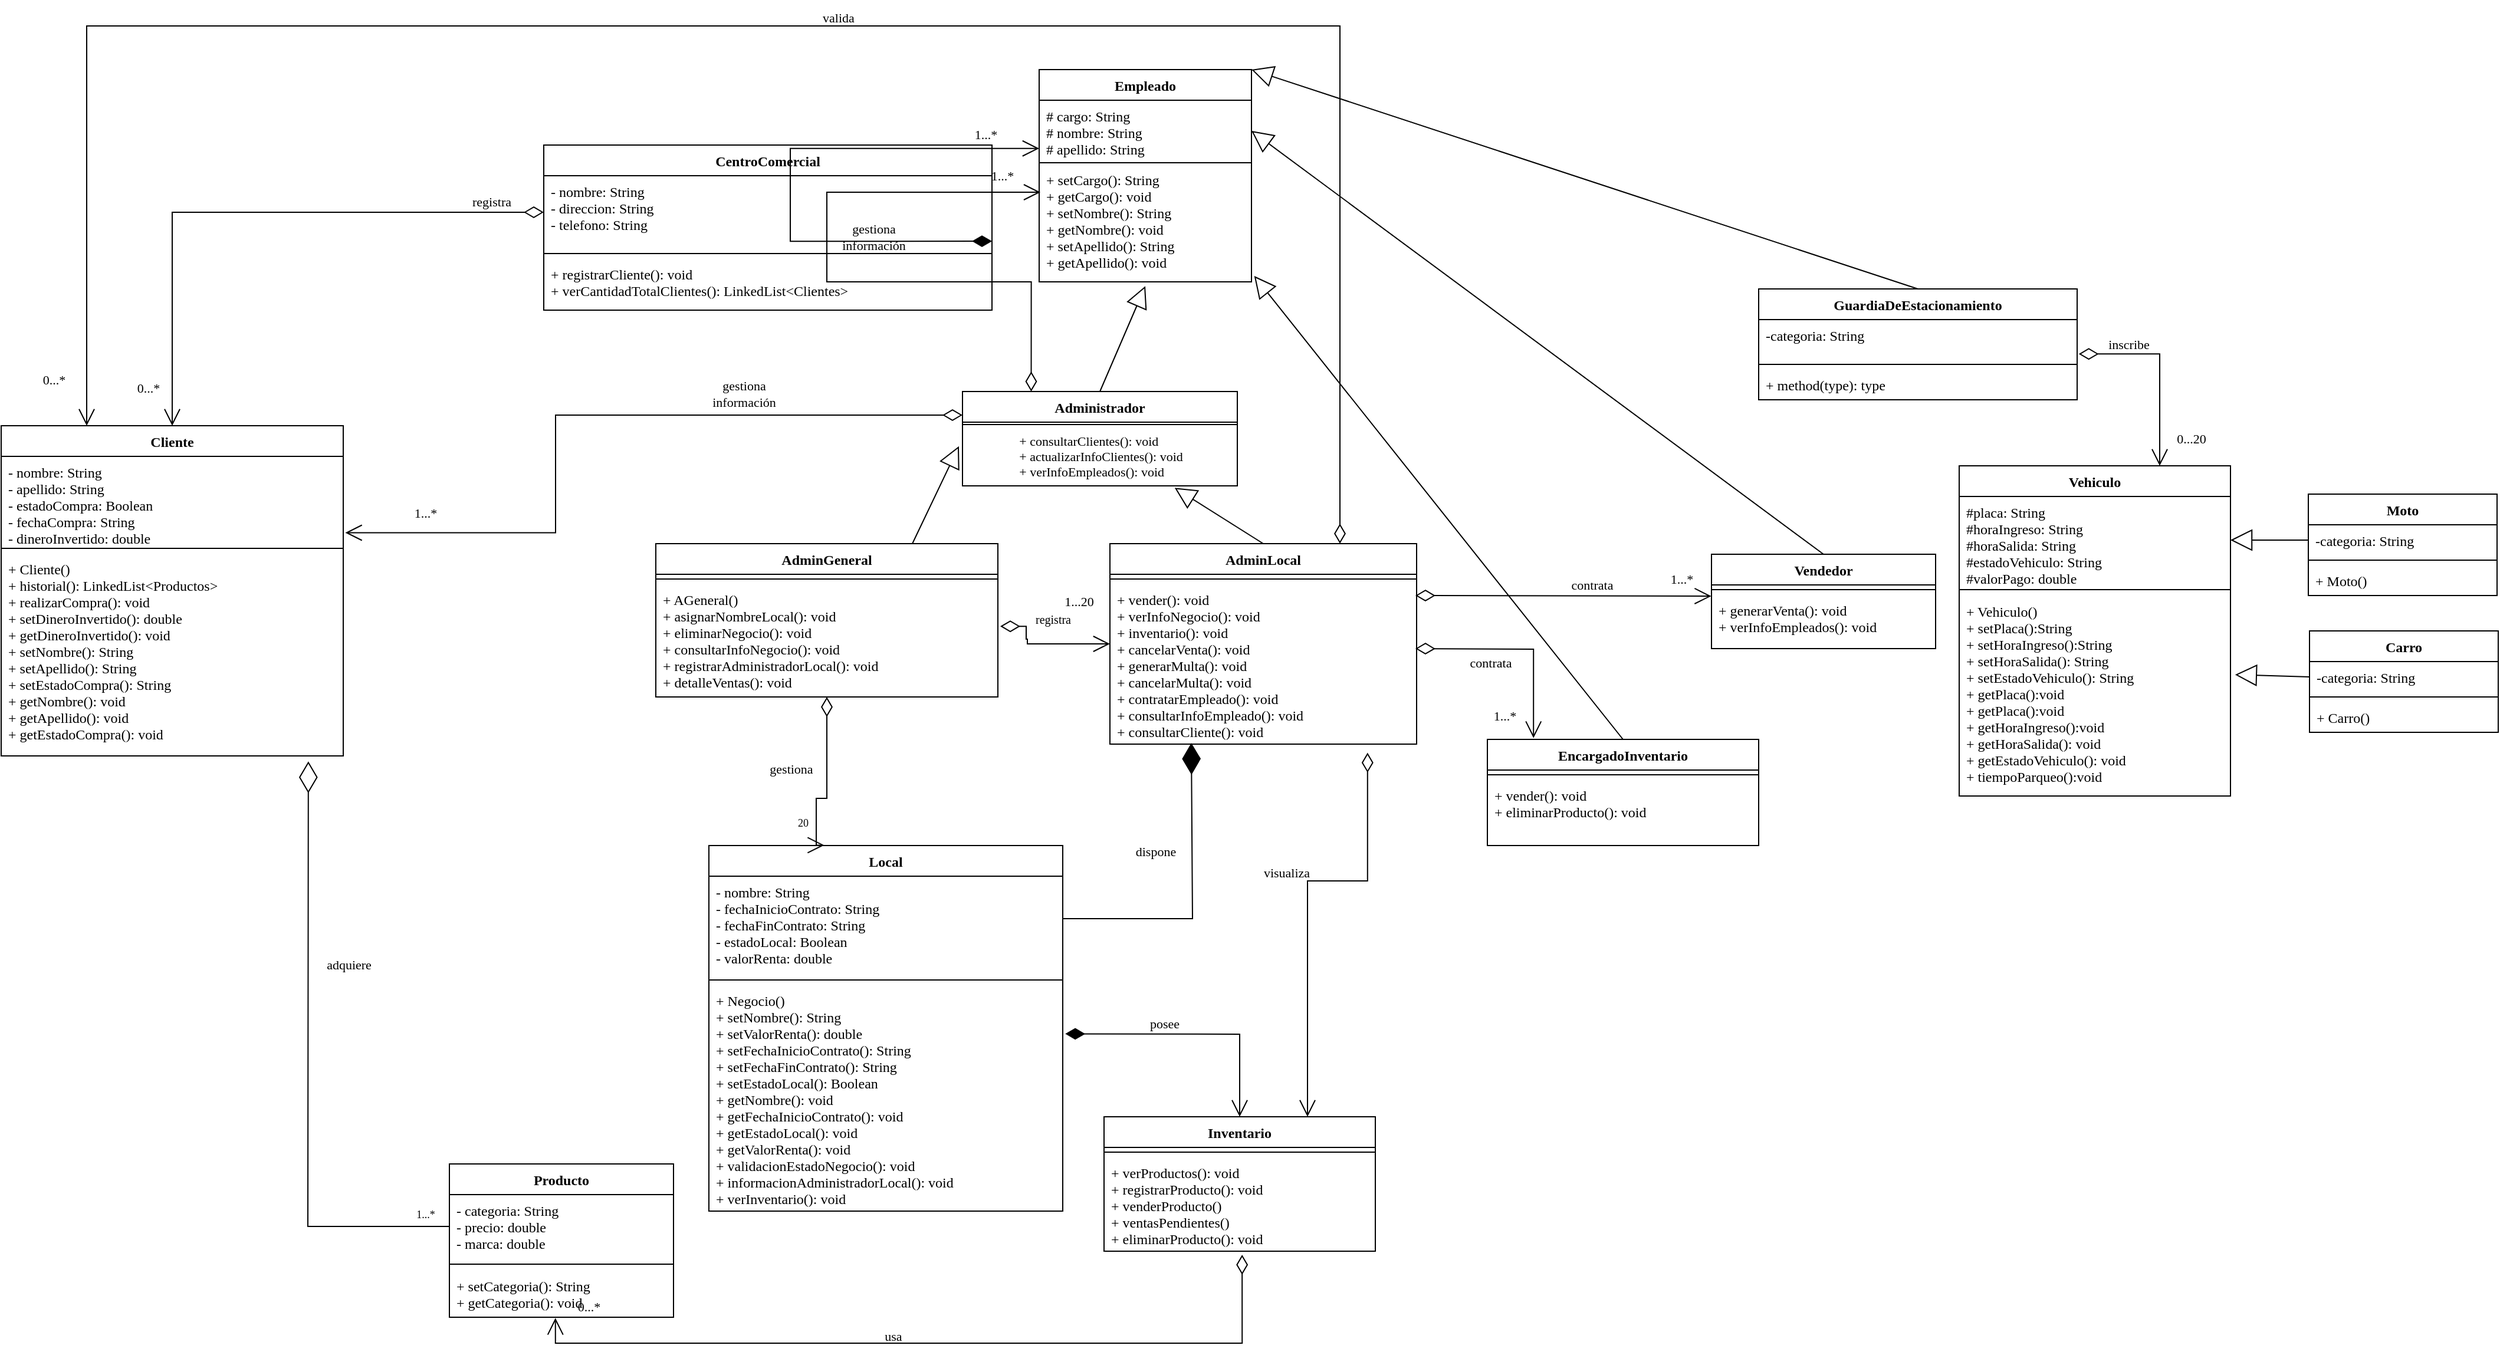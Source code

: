 <mxfile version="20.5.1" type="github">
  <diagram id="6UM_mXIubdZWodaXz436" name="Página-2">
    <mxGraphModel dx="1409" dy="805" grid="1" gridSize="10" guides="1" tooltips="1" connect="1" arrows="1" fold="1" page="1" pageScale="1" pageWidth="250000" pageHeight="250000" math="0" shadow="0">
      <root>
        <mxCell id="0" />
        <mxCell id="1" parent="0" />
        <mxCell id="PEqW4hqBbAC3YHV6mAIF-1" value="CentroComercial" style="swimlane;fontStyle=1;align=center;verticalAlign=top;childLayout=stackLayout;horizontal=1;startSize=26;horizontalStack=0;resizeParent=1;resizeParentMax=0;resizeLast=0;collapsible=1;marginBottom=0;fontFamily=Lucida Console;" parent="1" vertex="1">
          <mxGeometry x="760" y="283" width="380" height="140" as="geometry" />
        </mxCell>
        <mxCell id="PEqW4hqBbAC3YHV6mAIF-2" value="- nombre: String&#xa;- direccion: String&#xa;- telefono: String&#xa;" style="text;strokeColor=none;fillColor=none;align=left;verticalAlign=top;spacingLeft=4;spacingRight=4;overflow=hidden;rotatable=0;points=[[0,0.5],[1,0.5]];portConstraint=eastwest;fontFamily=Lucida Console;" parent="PEqW4hqBbAC3YHV6mAIF-1" vertex="1">
          <mxGeometry y="26" width="380" height="62" as="geometry" />
        </mxCell>
        <mxCell id="PEqW4hqBbAC3YHV6mAIF-3" value="" style="line;strokeWidth=1;fillColor=none;align=left;verticalAlign=middle;spacingTop=-1;spacingLeft=3;spacingRight=3;rotatable=0;labelPosition=right;points=[];portConstraint=eastwest;strokeColor=inherit;fontFamily=Lucida Console;" parent="PEqW4hqBbAC3YHV6mAIF-1" vertex="1">
          <mxGeometry y="88" width="380" height="8" as="geometry" />
        </mxCell>
        <mxCell id="PEqW4hqBbAC3YHV6mAIF-4" value="+ registrarCliente(): void&#xa;+ verCantidadTotalClientes(): LinkedList&lt;Clientes&gt;&#xa;" style="text;strokeColor=none;fillColor=none;align=left;verticalAlign=top;spacingLeft=4;spacingRight=4;overflow=hidden;rotatable=0;points=[[0,0.5],[1,0.5]];portConstraint=eastwest;fontFamily=Lucida Console;" parent="PEqW4hqBbAC3YHV6mAIF-1" vertex="1">
          <mxGeometry y="96" width="380" height="44" as="geometry" />
        </mxCell>
        <mxCell id="PEqW4hqBbAC3YHV6mAIF-5" value="Administrador" style="swimlane;fontStyle=1;align=center;verticalAlign=top;childLayout=stackLayout;horizontal=1;startSize=26;horizontalStack=0;resizeParent=1;resizeParentMax=0;resizeLast=0;collapsible=1;marginBottom=0;fontFamily=Lucida Console;" parent="1" vertex="1">
          <mxGeometry x="1115" y="492" width="233" height="80" as="geometry" />
        </mxCell>
        <mxCell id="PEqW4hqBbAC3YHV6mAIF-7" value="" style="line;strokeWidth=1;fillColor=none;align=left;verticalAlign=middle;spacingTop=-1;spacingLeft=3;spacingRight=3;rotatable=0;labelPosition=right;points=[];portConstraint=eastwest;strokeColor=inherit;fontFamily=Lucida Console;" parent="PEqW4hqBbAC3YHV6mAIF-5" vertex="1">
          <mxGeometry y="26" width="233" height="4" as="geometry" />
        </mxCell>
        <mxCell id="NxkOI3kuFSJLJE0ama8F-24" value="&lt;div align=&quot;left&quot;&gt;+ consultarClientes(): void&lt;/div&gt;&lt;div align=&quot;left&quot;&gt;+ actualizarInfoClientes(): void&lt;/div&gt;&lt;div align=&quot;left&quot;&gt;+ verInfoEmpleados(): void&lt;br&gt;&lt;/div&gt;" style="text;html=1;align=center;verticalAlign=middle;resizable=0;points=[];autosize=1;strokeColor=none;fillColor=none;fontSize=11;fontFamily=Lucida Console;fontStyle=0" parent="PEqW4hqBbAC3YHV6mAIF-5" vertex="1">
          <mxGeometry y="30" width="233" height="50" as="geometry" />
        </mxCell>
        <mxCell id="PEqW4hqBbAC3YHV6mAIF-10" value="AdminGeneral" style="swimlane;fontStyle=1;align=center;verticalAlign=top;childLayout=stackLayout;horizontal=1;startSize=26;horizontalStack=0;resizeParent=1;resizeParentMax=0;resizeLast=0;collapsible=1;marginBottom=0;fontFamily=Lucida Console;" parent="1" vertex="1">
          <mxGeometry x="855" y="621" width="290" height="130" as="geometry" />
        </mxCell>
        <mxCell id="PEqW4hqBbAC3YHV6mAIF-12" value="" style="line;strokeWidth=1;fillColor=none;align=left;verticalAlign=middle;spacingTop=-1;spacingLeft=3;spacingRight=3;rotatable=0;labelPosition=right;points=[];portConstraint=eastwest;strokeColor=inherit;fontFamily=Lucida Console;" parent="PEqW4hqBbAC3YHV6mAIF-10" vertex="1">
          <mxGeometry y="26" width="290" height="8" as="geometry" />
        </mxCell>
        <mxCell id="PEqW4hqBbAC3YHV6mAIF-13" value="+ AGeneral()&#xa;+ asignarNombreLocal(): void&#xa;+ eliminarNegocio(): void&#xa;+ consultarInfoNegocio(): void&#xa;+ registrarAdministradorLocal(): void&#xa;+ detalleVentas(): void" style="text;strokeColor=none;fillColor=none;align=left;verticalAlign=top;spacingLeft=4;spacingRight=4;overflow=hidden;rotatable=0;points=[[0,0.5],[1,0.5]];portConstraint=eastwest;fontFamily=Lucida Console;" parent="PEqW4hqBbAC3YHV6mAIF-10" vertex="1">
          <mxGeometry y="34" width="290" height="96" as="geometry" />
        </mxCell>
        <mxCell id="PEqW4hqBbAC3YHV6mAIF-14" value="AdminLocal" style="swimlane;fontStyle=1;align=center;verticalAlign=top;childLayout=stackLayout;horizontal=1;startSize=26;horizontalStack=0;resizeParent=1;resizeParentMax=0;resizeLast=0;collapsible=1;marginBottom=0;fontFamily=Lucida Console;" parent="1" vertex="1">
          <mxGeometry x="1240" y="621" width="260" height="170" as="geometry" />
        </mxCell>
        <mxCell id="PEqW4hqBbAC3YHV6mAIF-16" value="" style="line;strokeWidth=1;fillColor=none;align=left;verticalAlign=middle;spacingTop=-1;spacingLeft=3;spacingRight=3;rotatable=0;labelPosition=right;points=[];portConstraint=eastwest;strokeColor=inherit;fontFamily=Lucida Console;" parent="PEqW4hqBbAC3YHV6mAIF-14" vertex="1">
          <mxGeometry y="26" width="260" height="8" as="geometry" />
        </mxCell>
        <mxCell id="PEqW4hqBbAC3YHV6mAIF-17" value="+ vender(): void&#xa;+ verInfoNegocio(): void &#xa;+ inventario(): void&#xa;+ cancelarVenta(): void&#xa;+ generarMulta(): void&#xa;+ cancelarMulta(): void&#xa;+ contratarEmpleado(): void&#xa;+ consultarInfoEmpleado(): void&#xa;+ consultarCliente(): void&#xa;" style="text;strokeColor=none;fillColor=none;align=left;verticalAlign=top;spacingLeft=4;spacingRight=4;overflow=hidden;rotatable=0;points=[[0,0.5],[1,0.5]];portConstraint=eastwest;fontFamily=Lucida Console;fontStyle=0" parent="PEqW4hqBbAC3YHV6mAIF-14" vertex="1">
          <mxGeometry y="34" width="260" height="136" as="geometry" />
        </mxCell>
        <mxCell id="PEqW4hqBbAC3YHV6mAIF-18" value="" style="endArrow=block;endSize=16;endFill=0;html=1;rounded=0;fontFamily=Lucida Console;exitX=0.75;exitY=0;exitDx=0;exitDy=0;entryX=-0.013;entryY=0.327;entryDx=0;entryDy=0;entryPerimeter=0;" parent="1" source="PEqW4hqBbAC3YHV6mAIF-10" target="NxkOI3kuFSJLJE0ama8F-24" edge="1">
          <mxGeometry width="160" relative="1" as="geometry">
            <mxPoint x="1191.92" y="575.4" as="sourcePoint" />
            <mxPoint x="1190.75" y="537.83" as="targetPoint" />
          </mxGeometry>
        </mxCell>
        <mxCell id="PEqW4hqBbAC3YHV6mAIF-22" value="Local" style="swimlane;fontStyle=1;align=center;verticalAlign=top;childLayout=stackLayout;horizontal=1;startSize=26;horizontalStack=0;resizeParent=1;resizeParentMax=0;resizeLast=0;collapsible=1;marginBottom=0;fontFamily=Lucida Console;" parent="1" vertex="1">
          <mxGeometry x="900" y="877" width="300" height="310" as="geometry" />
        </mxCell>
        <mxCell id="PEqW4hqBbAC3YHV6mAIF-23" value="- nombre: String&#xa;- fechaInicioContrato: String&#xa;- fechaFinContrato: String&#xa;- estadoLocal: Boolean&#xa;- valorRenta: double&#xa;" style="text;strokeColor=none;fillColor=none;align=left;verticalAlign=top;spacingLeft=4;spacingRight=4;overflow=hidden;rotatable=0;points=[[0,0.5],[1,0.5]];portConstraint=eastwest;fontFamily=Lucida Console;" parent="PEqW4hqBbAC3YHV6mAIF-22" vertex="1">
          <mxGeometry y="26" width="300" height="84" as="geometry" />
        </mxCell>
        <mxCell id="PEqW4hqBbAC3YHV6mAIF-24" value="" style="line;strokeWidth=1;fillColor=none;align=left;verticalAlign=middle;spacingTop=-1;spacingLeft=3;spacingRight=3;rotatable=0;labelPosition=right;points=[];portConstraint=eastwest;strokeColor=inherit;fontFamily=Lucida Console;" parent="PEqW4hqBbAC3YHV6mAIF-22" vertex="1">
          <mxGeometry y="110" width="300" height="8" as="geometry" />
        </mxCell>
        <mxCell id="PEqW4hqBbAC3YHV6mAIF-25" value="+ Negocio()&#xa;+ setNombre(): String&#xa;+ setValorRenta(): double&#xa;+ setFechaInicioContrato(): String&#xa;+ setFechaFinContrato(): String&#xa;+ setEstadoLocal(): Boolean &#xa;+ getNombre(): void&#xa;+ getFechaInicioContrato(): void&#xa;+ getEstadoLocal(): void&#xa;+ getValorRenta(): void&#xa;+ validacionEstadoNegocio(): void&#xa;+ informacionAdministradorLocal(): void&#xa;+ verInventario(): void&#xa;" style="text;strokeColor=none;fillColor=none;align=left;verticalAlign=top;spacingLeft=4;spacingRight=4;overflow=hidden;rotatable=0;points=[[0,0.5],[1,0.5]];portConstraint=eastwest;fontFamily=Lucida Console;" parent="PEqW4hqBbAC3YHV6mAIF-22" vertex="1">
          <mxGeometry y="118" width="300" height="192" as="geometry" />
        </mxCell>
        <mxCell id="PEqW4hqBbAC3YHV6mAIF-30" value="20" style="text;html=1;strokeColor=none;fillColor=none;align=center;verticalAlign=middle;whiteSpace=wrap;rounded=0;fontSize=9;fontFamily=Lucida Console;" parent="1" vertex="1">
          <mxGeometry x="970" y="848" width="20" height="20" as="geometry" />
        </mxCell>
        <mxCell id="PEqW4hqBbAC3YHV6mAIF-31" value="dispone" style="text;html=1;strokeColor=none;fillColor=none;align=center;verticalAlign=middle;whiteSpace=wrap;rounded=0;fontSize=11;fontFamily=Lucida Console;" parent="1" vertex="1">
          <mxGeometry x="1249" y="872" width="60" height="20" as="geometry" />
        </mxCell>
        <mxCell id="PEqW4hqBbAC3YHV6mAIF-33" value="Empleado" style="swimlane;fontStyle=1;align=center;verticalAlign=top;childLayout=stackLayout;horizontal=1;startSize=26;horizontalStack=0;resizeParent=1;resizeParentMax=0;resizeLast=0;collapsible=1;marginBottom=0;fontFamily=Lucida Console;" parent="1" vertex="1">
          <mxGeometry x="1180" y="219" width="180" height="180" as="geometry" />
        </mxCell>
        <mxCell id="PEqW4hqBbAC3YHV6mAIF-34" value="# cargo: String&#xa;# nombre: String&#xa;# apellido: String&#xa;" style="text;strokeColor=none;fillColor=none;align=left;verticalAlign=top;spacingLeft=4;spacingRight=4;overflow=hidden;rotatable=0;points=[[0,0.5],[1,0.5]];portConstraint=eastwest;fontFamily=Lucida Console;" parent="PEqW4hqBbAC3YHV6mAIF-33" vertex="1">
          <mxGeometry y="26" width="180" height="52" as="geometry" />
        </mxCell>
        <mxCell id="PEqW4hqBbAC3YHV6mAIF-35" value="" style="line;strokeWidth=1;fillColor=none;align=left;verticalAlign=middle;spacingTop=-1;spacingLeft=3;spacingRight=3;rotatable=0;labelPosition=right;points=[];portConstraint=eastwest;strokeColor=inherit;fontFamily=Lucida Console;" parent="PEqW4hqBbAC3YHV6mAIF-33" vertex="1">
          <mxGeometry y="78" width="180" height="2" as="geometry" />
        </mxCell>
        <mxCell id="PEqW4hqBbAC3YHV6mAIF-36" value="+ setCargo(): String&#xa;+ getCargo(): void&#xa;+ setNombre(): String&#xa;+ getNombre(): void&#xa;+ setApellido(): String&#xa;+ getApellido(): void&#xa;&#xa;&#xa;" style="text;strokeColor=none;fillColor=none;align=left;verticalAlign=top;spacingLeft=4;spacingRight=4;overflow=hidden;rotatable=0;points=[[0,0.5],[1,0.5]];portConstraint=eastwest;fontFamily=Lucida Console;" parent="PEqW4hqBbAC3YHV6mAIF-33" vertex="1">
          <mxGeometry y="80" width="180" height="100" as="geometry" />
        </mxCell>
        <mxCell id="PEqW4hqBbAC3YHV6mAIF-41" value="Producto" style="swimlane;fontStyle=1;align=center;verticalAlign=top;childLayout=stackLayout;horizontal=1;startSize=26;horizontalStack=0;resizeParent=1;resizeParentMax=0;resizeLast=0;collapsible=1;marginBottom=0;fontFamily=Lucida Console;" parent="1" vertex="1">
          <mxGeometry x="680" y="1147" width="190" height="130" as="geometry" />
        </mxCell>
        <mxCell id="PEqW4hqBbAC3YHV6mAIF-42" value="- categoria: String&#xa;- precio: double&#xa;- marca: double&#xa;" style="text;strokeColor=none;fillColor=none;align=left;verticalAlign=top;spacingLeft=4;spacingRight=4;overflow=hidden;rotatable=0;points=[[0,0.5],[1,0.5]];portConstraint=eastwest;fontFamily=Lucida Console;" parent="PEqW4hqBbAC3YHV6mAIF-41" vertex="1">
          <mxGeometry y="26" width="190" height="54" as="geometry" />
        </mxCell>
        <mxCell id="PEqW4hqBbAC3YHV6mAIF-43" value="" style="line;strokeWidth=1;fillColor=none;align=left;verticalAlign=middle;spacingTop=-1;spacingLeft=3;spacingRight=3;rotatable=0;labelPosition=right;points=[];portConstraint=eastwest;strokeColor=inherit;fontFamily=Lucida Console;" parent="PEqW4hqBbAC3YHV6mAIF-41" vertex="1">
          <mxGeometry y="80" width="190" height="10" as="geometry" />
        </mxCell>
        <mxCell id="PEqW4hqBbAC3YHV6mAIF-44" value="+ setCategoria(): String&#xa;+ getCategoria(): void&#xa;" style="text;strokeColor=none;fillColor=none;align=left;verticalAlign=top;spacingLeft=4;spacingRight=4;overflow=hidden;rotatable=0;points=[[0,0.5],[1,0.5]];portConstraint=eastwest;fontFamily=Lucida Console;" parent="PEqW4hqBbAC3YHV6mAIF-41" vertex="1">
          <mxGeometry y="90" width="190" height="40" as="geometry" />
        </mxCell>
        <mxCell id="PEqW4hqBbAC3YHV6mAIF-49" value="GuardiaDeEstacionamiento" style="swimlane;fontStyle=1;align=center;verticalAlign=top;childLayout=stackLayout;horizontal=1;startSize=26;horizontalStack=0;resizeParent=1;resizeParentMax=0;resizeLast=0;collapsible=1;marginBottom=0;fontFamily=Lucida Console;" parent="1" vertex="1">
          <mxGeometry x="1790" y="405" width="270" height="94" as="geometry" />
        </mxCell>
        <mxCell id="PEqW4hqBbAC3YHV6mAIF-50" value="-categoria: String&#xa;&#xa;" style="text;strokeColor=none;fillColor=none;align=left;verticalAlign=top;spacingLeft=4;spacingRight=4;overflow=hidden;rotatable=0;points=[[0,0.5],[1,0.5]];portConstraint=eastwest;fontFamily=Lucida Console;" parent="PEqW4hqBbAC3YHV6mAIF-49" vertex="1">
          <mxGeometry y="26" width="270" height="34" as="geometry" />
        </mxCell>
        <mxCell id="PEqW4hqBbAC3YHV6mAIF-51" value="" style="line;strokeWidth=1;fillColor=none;align=left;verticalAlign=middle;spacingTop=-1;spacingLeft=3;spacingRight=3;rotatable=0;labelPosition=right;points=[];portConstraint=eastwest;strokeColor=inherit;fontFamily=Lucida Console;" parent="PEqW4hqBbAC3YHV6mAIF-49" vertex="1">
          <mxGeometry y="60" width="270" height="8" as="geometry" />
        </mxCell>
        <mxCell id="PEqW4hqBbAC3YHV6mAIF-52" value="+ method(type): type" style="text;strokeColor=none;fillColor=none;align=left;verticalAlign=top;spacingLeft=4;spacingRight=4;overflow=hidden;rotatable=0;points=[[0,0.5],[1,0.5]];portConstraint=eastwest;fontFamily=Lucida Console;" parent="PEqW4hqBbAC3YHV6mAIF-49" vertex="1">
          <mxGeometry y="68" width="270" height="26" as="geometry" />
        </mxCell>
        <mxCell id="PEqW4hqBbAC3YHV6mAIF-53" value="Vehiculo" style="swimlane;fontStyle=1;align=center;verticalAlign=top;childLayout=stackLayout;horizontal=1;startSize=26;horizontalStack=0;resizeParent=1;resizeParentMax=0;resizeLast=0;collapsible=1;marginBottom=0;fontFamily=Lucida Console;" parent="1" vertex="1">
          <mxGeometry x="1960" y="555" width="230" height="280" as="geometry" />
        </mxCell>
        <mxCell id="PEqW4hqBbAC3YHV6mAIF-54" value="#placa: String&#xa;#horaIngreso: String&#xa;#horaSalida: String&#xa;#estadoVehiculo: String&#xa;#valorPago: double&#xa;&#xa;" style="text;strokeColor=none;fillColor=none;align=left;verticalAlign=top;spacingLeft=4;spacingRight=4;overflow=hidden;rotatable=0;points=[[0,0.5],[1,0.5]];portConstraint=eastwest;fontFamily=Lucida Console;" parent="PEqW4hqBbAC3YHV6mAIF-53" vertex="1">
          <mxGeometry y="26" width="230" height="74" as="geometry" />
        </mxCell>
        <mxCell id="PEqW4hqBbAC3YHV6mAIF-55" value="" style="line;strokeWidth=1;fillColor=none;align=left;verticalAlign=middle;spacingTop=-1;spacingLeft=3;spacingRight=3;rotatable=0;labelPosition=right;points=[];portConstraint=eastwest;strokeColor=inherit;fontFamily=Lucida Console;" parent="PEqW4hqBbAC3YHV6mAIF-53" vertex="1">
          <mxGeometry y="100" width="230" height="10" as="geometry" />
        </mxCell>
        <mxCell id="PEqW4hqBbAC3YHV6mAIF-56" value="+ Vehiculo()&#xa;+ setPlaca():String&#xa;+ setHoraIngreso():String&#xa;+ setHoraSalida(): String&#xa;+ setEstadoVehiculo(): String&#xa;+ getPlaca():void&#xa;+ getPlaca():void&#xa;+ getHoraIngreso():void&#xa;+ getHoraSalida(): void&#xa;+ getEstadoVehiculo(): void&#xa;+ tiempoParqueo():void&#xa;" style="text;strokeColor=none;fillColor=none;align=left;verticalAlign=top;spacingLeft=4;spacingRight=4;overflow=hidden;rotatable=0;points=[[0,0.5],[1,0.5]];portConstraint=eastwest;fontFamily=Lucida Console;" parent="PEqW4hqBbAC3YHV6mAIF-53" vertex="1">
          <mxGeometry y="110" width="230" height="170" as="geometry" />
        </mxCell>
        <mxCell id="PEqW4hqBbAC3YHV6mAIF-58" value="Cliente" style="swimlane;fontStyle=1;align=center;verticalAlign=top;childLayout=stackLayout;horizontal=1;startSize=26;horizontalStack=0;resizeParent=1;resizeParentMax=0;resizeLast=0;collapsible=1;marginBottom=0;fontFamily=Lucida Console;" parent="1" vertex="1">
          <mxGeometry x="300" y="521" width="290" height="280" as="geometry" />
        </mxCell>
        <mxCell id="PEqW4hqBbAC3YHV6mAIF-59" value="- nombre: String&#xa;- apellido: String&#xa;- estadoCompra: Boolean&#xa;- fechaCompra: String&#xa;- dineroInvertido: double&#xa;" style="text;strokeColor=none;fillColor=none;align=left;verticalAlign=top;spacingLeft=4;spacingRight=4;overflow=hidden;rotatable=0;points=[[0,0.5],[1,0.5]];portConstraint=eastwest;fontFamily=Lucida Console;" parent="PEqW4hqBbAC3YHV6mAIF-58" vertex="1">
          <mxGeometry y="26" width="290" height="74" as="geometry" />
        </mxCell>
        <mxCell id="PEqW4hqBbAC3YHV6mAIF-60" value="" style="line;strokeWidth=1;fillColor=none;align=left;verticalAlign=middle;spacingTop=-1;spacingLeft=3;spacingRight=3;rotatable=0;labelPosition=right;points=[];portConstraint=eastwest;strokeColor=inherit;fontFamily=Lucida Console;" parent="PEqW4hqBbAC3YHV6mAIF-58" vertex="1">
          <mxGeometry y="100" width="290" height="8" as="geometry" />
        </mxCell>
        <mxCell id="PEqW4hqBbAC3YHV6mAIF-61" value="+ Cliente()&#xa;+ historial(): LinkedList&lt;Productos&gt;&#xa;+ realizarCompra(): void&#xa;+ setDineroInvertido(): double&#xa;+ getDineroInvertido(): void&#xa;+ setNombre(): String&#xa;+ setApellido(): String&#xa;+ setEstadoCompra(): String&#xa;+ getNombre(): void&#xa;+ getApellido(): void&#xa;+ getEstadoCompra(): void&#xa;&#xa;" style="text;strokeColor=none;fillColor=none;align=left;verticalAlign=top;spacingLeft=4;spacingRight=4;overflow=hidden;rotatable=0;points=[[0,0.5],[1,0.5]];portConstraint=eastwest;fontFamily=Lucida Console;" parent="PEqW4hqBbAC3YHV6mAIF-58" vertex="1">
          <mxGeometry y="108" width="290" height="172" as="geometry" />
        </mxCell>
        <mxCell id="PEqW4hqBbAC3YHV6mAIF-37" value="Inventario" style="swimlane;fontStyle=1;align=center;verticalAlign=top;childLayout=stackLayout;horizontal=1;startSize=26;horizontalStack=0;resizeParent=1;resizeParentMax=0;resizeLast=0;collapsible=1;marginBottom=0;fontFamily=Lucida Console;" parent="1" vertex="1">
          <mxGeometry x="1235" y="1107" width="230" height="114" as="geometry" />
        </mxCell>
        <mxCell id="PEqW4hqBbAC3YHV6mAIF-39" value="" style="line;strokeWidth=1;fillColor=none;align=left;verticalAlign=middle;spacingTop=-1;spacingLeft=3;spacingRight=3;rotatable=0;labelPosition=right;points=[];portConstraint=eastwest;strokeColor=inherit;fontFamily=Lucida Console;" parent="PEqW4hqBbAC3YHV6mAIF-37" vertex="1">
          <mxGeometry y="26" width="230" height="8" as="geometry" />
        </mxCell>
        <mxCell id="PEqW4hqBbAC3YHV6mAIF-40" value="+ verProductos(): void&#xa;+ registrarProducto(): void&#xa;+ venderProducto()&#xa;+ ventasPendientes()&#xa;+ eliminarProducto(): void&#xa;" style="text;strokeColor=none;fillColor=none;align=left;verticalAlign=top;spacingLeft=4;spacingRight=4;overflow=hidden;rotatable=0;points=[[0,0.5],[1,0.5]];portConstraint=eastwest;fontFamily=Lucida Console;" parent="PEqW4hqBbAC3YHV6mAIF-37" vertex="1">
          <mxGeometry y="34" width="230" height="80" as="geometry" />
        </mxCell>
        <mxCell id="PEqW4hqBbAC3YHV6mAIF-63" value="0...*" style="text;html=1;strokeColor=none;fillColor=none;align=center;verticalAlign=middle;whiteSpace=wrap;rounded=0;fontSize=11;fontFamily=Lucida Console;" parent="1" vertex="1">
          <mxGeometry x="410" y="479" width="30" height="20" as="geometry" />
        </mxCell>
        <mxCell id="PEqW4hqBbAC3YHV6mAIF-64" value="registra" style="text;html=1;strokeColor=none;fillColor=none;align=center;verticalAlign=middle;whiteSpace=wrap;rounded=0;fontSize=11;fontFamily=Lucida Console;" parent="1" vertex="1">
          <mxGeometry x="686" y="316" width="60" height="30" as="geometry" />
        </mxCell>
        <mxCell id="PEqW4hqBbAC3YHV6mAIF-67" value="" style="endArrow=open;html=1;endSize=12;startArrow=diamondThin;startSize=14;startFill=0;edgeStyle=orthogonalEdgeStyle;align=left;verticalAlign=bottom;rounded=0;fontSize=11;exitX=0;exitY=0.5;exitDx=0;exitDy=0;fontFamily=Lucida Console;" parent="1" source="PEqW4hqBbAC3YHV6mAIF-2" target="PEqW4hqBbAC3YHV6mAIF-58" edge="1">
          <mxGeometry x="-1" y="3" relative="1" as="geometry">
            <mxPoint x="790" y="527" as="sourcePoint" />
            <mxPoint x="950" y="527" as="targetPoint" />
          </mxGeometry>
        </mxCell>
        <mxCell id="PEqW4hqBbAC3YHV6mAIF-71" value="" style="endArrow=open;html=1;endSize=12;startArrow=diamondThin;startSize=14;startFill=0;edgeStyle=orthogonalEdgeStyle;align=left;verticalAlign=bottom;rounded=0;fontSize=11;fontFamily=Lucida Console;exitX=0.5;exitY=1;exitDx=0;exitDy=0;entryX=0.326;entryY=-0.001;entryDx=0;entryDy=0;entryPerimeter=0;" parent="1" source="PEqW4hqBbAC3YHV6mAIF-10" target="PEqW4hqBbAC3YHV6mAIF-22" edge="1">
          <mxGeometry x="-1" y="3" relative="1" as="geometry">
            <mxPoint x="999" y="777" as="sourcePoint" />
            <mxPoint x="995" y="877" as="targetPoint" />
            <Array as="points">
              <mxPoint x="1000" y="837" />
              <mxPoint x="991" y="837" />
            </Array>
          </mxGeometry>
        </mxCell>
        <mxCell id="PEqW4hqBbAC3YHV6mAIF-73" value="Moto" style="swimlane;fontStyle=1;align=center;verticalAlign=top;childLayout=stackLayout;horizontal=1;startSize=26;horizontalStack=0;resizeParent=1;resizeParentMax=0;resizeLast=0;collapsible=1;marginBottom=0;fontFamily=Lucida Console;" parent="1" vertex="1">
          <mxGeometry x="2256" y="579" width="160" height="86" as="geometry" />
        </mxCell>
        <mxCell id="PEqW4hqBbAC3YHV6mAIF-74" value="-categoria: String" style="text;strokeColor=none;fillColor=none;align=left;verticalAlign=top;spacingLeft=4;spacingRight=4;overflow=hidden;rotatable=0;points=[[0,0.5],[1,0.5]];portConstraint=eastwest;fontFamily=Lucida Console;" parent="PEqW4hqBbAC3YHV6mAIF-73" vertex="1">
          <mxGeometry y="26" width="160" height="26" as="geometry" />
        </mxCell>
        <mxCell id="PEqW4hqBbAC3YHV6mAIF-75" value="" style="line;strokeWidth=1;fillColor=none;align=left;verticalAlign=middle;spacingTop=-1;spacingLeft=3;spacingRight=3;rotatable=0;labelPosition=right;points=[];portConstraint=eastwest;strokeColor=inherit;fontFamily=Lucida Console;" parent="PEqW4hqBbAC3YHV6mAIF-73" vertex="1">
          <mxGeometry y="52" width="160" height="8" as="geometry" />
        </mxCell>
        <mxCell id="PEqW4hqBbAC3YHV6mAIF-76" value="+ Moto()" style="text;strokeColor=none;fillColor=none;align=left;verticalAlign=top;spacingLeft=4;spacingRight=4;overflow=hidden;rotatable=0;points=[[0,0.5],[1,0.5]];portConstraint=eastwest;fontFamily=Lucida Console;" parent="PEqW4hqBbAC3YHV6mAIF-73" vertex="1">
          <mxGeometry y="60" width="160" height="26" as="geometry" />
        </mxCell>
        <mxCell id="PEqW4hqBbAC3YHV6mAIF-77" value="Carro" style="swimlane;fontStyle=1;align=center;verticalAlign=top;childLayout=stackLayout;horizontal=1;startSize=26;horizontalStack=0;resizeParent=1;resizeParentMax=0;resizeLast=0;collapsible=1;marginBottom=0;fontFamily=Lucida Console;" parent="1" vertex="1">
          <mxGeometry x="2257" y="695" width="160" height="86" as="geometry" />
        </mxCell>
        <mxCell id="PEqW4hqBbAC3YHV6mAIF-78" value="-categoria: String" style="text;strokeColor=none;fillColor=none;align=left;verticalAlign=top;spacingLeft=4;spacingRight=4;overflow=hidden;rotatable=0;points=[[0,0.5],[1,0.5]];portConstraint=eastwest;fontFamily=Lucida Console;" parent="PEqW4hqBbAC3YHV6mAIF-77" vertex="1">
          <mxGeometry y="26" width="160" height="26" as="geometry" />
        </mxCell>
        <mxCell id="PEqW4hqBbAC3YHV6mAIF-79" value="" style="line;strokeWidth=1;fillColor=none;align=left;verticalAlign=middle;spacingTop=-1;spacingLeft=3;spacingRight=3;rotatable=0;labelPosition=right;points=[];portConstraint=eastwest;strokeColor=inherit;fontFamily=Lucida Console;" parent="PEqW4hqBbAC3YHV6mAIF-77" vertex="1">
          <mxGeometry y="52" width="160" height="8" as="geometry" />
        </mxCell>
        <mxCell id="PEqW4hqBbAC3YHV6mAIF-80" value="+ Carro()" style="text;strokeColor=none;fillColor=none;align=left;verticalAlign=top;spacingLeft=4;spacingRight=4;overflow=hidden;rotatable=0;points=[[0,0.5],[1,0.5]];portConstraint=eastwest;fontFamily=Lucida Console;" parent="PEqW4hqBbAC3YHV6mAIF-77" vertex="1">
          <mxGeometry y="60" width="160" height="26" as="geometry" />
        </mxCell>
        <mxCell id="PEqW4hqBbAC3YHV6mAIF-81" value="" style="endArrow=block;endSize=16;endFill=0;html=1;rounded=0;fontSize=11;entryX=1;entryY=0.5;entryDx=0;entryDy=0;exitX=0;exitY=0.5;exitDx=0;exitDy=0;fontFamily=Lucida Console;" parent="1" source="PEqW4hqBbAC3YHV6mAIF-74" target="PEqW4hqBbAC3YHV6mAIF-54" edge="1">
          <mxGeometry width="160" relative="1" as="geometry">
            <mxPoint x="2240" y="855" as="sourcePoint" />
            <mxPoint x="2400" y="855" as="targetPoint" />
          </mxGeometry>
        </mxCell>
        <mxCell id="PEqW4hqBbAC3YHV6mAIF-82" value="" style="endArrow=block;endSize=16;endFill=0;html=1;rounded=0;fontSize=11;entryX=1.017;entryY=0.395;entryDx=0;entryDy=0;exitX=0;exitY=0.5;exitDx=0;exitDy=0;entryPerimeter=0;fontFamily=Lucida Console;" parent="1" source="PEqW4hqBbAC3YHV6mAIF-78" target="PEqW4hqBbAC3YHV6mAIF-56" edge="1">
          <mxGeometry width="160" relative="1" as="geometry">
            <mxPoint x="2390" y="751" as="sourcePoint" />
            <mxPoint x="2230" y="735" as="targetPoint" />
          </mxGeometry>
        </mxCell>
        <mxCell id="PEqW4hqBbAC3YHV6mAIF-83" value="" style="endArrow=open;html=1;endSize=12;startArrow=diamondThin;startSize=14;startFill=0;edgeStyle=orthogonalEdgeStyle;align=left;verticalAlign=bottom;rounded=0;fontFamily=Lucida Console;fontSize=11;exitX=1.005;exitY=0.857;exitDx=0;exitDy=0;exitPerimeter=0;" parent="1" source="PEqW4hqBbAC3YHV6mAIF-50" target="PEqW4hqBbAC3YHV6mAIF-53" edge="1">
          <mxGeometry x="-1" y="3" relative="1" as="geometry">
            <mxPoint x="2100" y="515" as="sourcePoint" />
            <mxPoint x="2170" y="535" as="targetPoint" />
            <Array as="points">
              <mxPoint x="2130" y="460" />
            </Array>
          </mxGeometry>
        </mxCell>
        <mxCell id="PEqW4hqBbAC3YHV6mAIF-84" value="" style="endArrow=block;endSize=16;endFill=0;html=1;rounded=0;fontFamily=Lucida Console;exitX=0.5;exitY=0;exitDx=0;exitDy=0;entryX=1;entryY=0;entryDx=0;entryDy=0;" parent="1" source="PEqW4hqBbAC3YHV6mAIF-49" target="PEqW4hqBbAC3YHV6mAIF-33" edge="1">
          <mxGeometry width="160" relative="1" as="geometry">
            <mxPoint x="2024.64" y="459.01" as="sourcePoint" />
            <mxPoint x="1350" y="279" as="targetPoint" />
          </mxGeometry>
        </mxCell>
        <mxCell id="PEqW4hqBbAC3YHV6mAIF-85" value="" style="endArrow=block;endSize=16;endFill=0;html=1;rounded=0;entryX=0.5;entryY=1.036;entryDx=0;entryDy=0;entryPerimeter=0;fontFamily=Lucida Console;exitX=0.5;exitY=0;exitDx=0;exitDy=0;" parent="1" source="PEqW4hqBbAC3YHV6mAIF-5" target="PEqW4hqBbAC3YHV6mAIF-36" edge="1">
          <mxGeometry width="160" relative="1" as="geometry">
            <mxPoint x="1075" y="587" as="sourcePoint" />
            <mxPoint x="1214.96" y="533.988" as="targetPoint" />
          </mxGeometry>
        </mxCell>
        <mxCell id="PEqW4hqBbAC3YHV6mAIF-86" value="0...20" style="text;html=1;strokeColor=none;fillColor=none;align=center;verticalAlign=middle;whiteSpace=wrap;rounded=0;fontSize=11;fontFamily=Lucida Console;" parent="1" vertex="1">
          <mxGeometry x="2137" y="521" width="40" height="22" as="geometry" />
        </mxCell>
        <mxCell id="PEqW4hqBbAC3YHV6mAIF-87" value="inscribe" style="text;html=1;strokeColor=none;fillColor=none;align=center;verticalAlign=middle;whiteSpace=wrap;rounded=0;fontSize=11;fontFamily=Lucida Console;" parent="1" vertex="1">
          <mxGeometry x="2084" y="441" width="40" height="22" as="geometry" />
        </mxCell>
        <mxCell id="PEqW4hqBbAC3YHV6mAIF-89" value="1...*" style="text;html=1;strokeColor=none;fillColor=none;align=center;verticalAlign=middle;whiteSpace=wrap;rounded=0;fontSize=11;fontFamily=Lucida Console;" parent="1" vertex="1">
          <mxGeometry x="1115" y="269" width="40" height="10" as="geometry" />
        </mxCell>
        <mxCell id="u4UDskNY8Jg77bjC6Z7i-5" value="1...*" style="text;html=1;strokeColor=none;fillColor=none;align=center;verticalAlign=middle;whiteSpace=wrap;rounded=0;fontSize=11;fontFamily=Lucida Console;" parent="1" vertex="1">
          <mxGeometry x="1129" y="304" width="40" height="10" as="geometry" />
        </mxCell>
        <mxCell id="u4UDskNY8Jg77bjC6Z7i-6" value="gestiona información" style="text;html=1;strokeColor=none;fillColor=none;align=center;verticalAlign=middle;whiteSpace=wrap;rounded=0;fontSize=11;fontFamily=Lucida Console;" parent="1" vertex="1">
          <mxGeometry x="1020" y="350" width="40" height="22" as="geometry" />
        </mxCell>
        <mxCell id="u4UDskNY8Jg77bjC6Z7i-7" value="gestiona" style="text;html=1;strokeColor=none;fillColor=none;align=center;verticalAlign=middle;whiteSpace=wrap;rounded=0;fontSize=11;fontFamily=Lucida Console;" parent="1" vertex="1">
          <mxGeometry x="940" y="802" width="60" height="20" as="geometry" />
        </mxCell>
        <mxCell id="u4UDskNY8Jg77bjC6Z7i-9" value="" style="endArrow=open;html=1;endSize=12;startArrow=diamondThin;startSize=14;startFill=0;edgeStyle=orthogonalEdgeStyle;align=left;verticalAlign=bottom;rounded=0;fontSize=11;exitX=0.25;exitY=0;exitDx=0;exitDy=0;entryX=0.006;entryY=0.24;entryDx=0;entryDy=0;fontFamily=Lucida Console;entryPerimeter=0;" parent="1" source="PEqW4hqBbAC3YHV6mAIF-5" target="PEqW4hqBbAC3YHV6mAIF-36" edge="1">
          <mxGeometry x="-1" y="3" relative="1" as="geometry">
            <mxPoint x="930.0" y="386.998" as="sourcePoint" />
            <mxPoint x="1190" y="326" as="targetPoint" />
            <Array as="points">
              <mxPoint x="1173" y="399" />
              <mxPoint x="1000" y="399" />
              <mxPoint x="1000" y="323" />
            </Array>
          </mxGeometry>
        </mxCell>
        <mxCell id="u4UDskNY8Jg77bjC6Z7i-10" value="" style="endArrow=open;html=1;endSize=12;startArrow=diamondThin;startSize=14;startFill=0;edgeStyle=orthogonalEdgeStyle;align=left;verticalAlign=bottom;rounded=0;fontSize=11;entryX=1.006;entryY=0.875;entryDx=0;entryDy=0;fontFamily=Lucida Console;entryPerimeter=0;exitX=0;exitY=0.25;exitDx=0;exitDy=0;" parent="1" source="PEqW4hqBbAC3YHV6mAIF-5" target="PEqW4hqBbAC3YHV6mAIF-59" edge="1">
          <mxGeometry x="-1" y="3" relative="1" as="geometry">
            <mxPoint x="1151" y="469" as="sourcePoint" />
            <mxPoint x="1189.52" y="369.048" as="targetPoint" />
            <Array as="points">
              <mxPoint x="770" y="512" />
              <mxPoint x="770" y="612" />
            </Array>
          </mxGeometry>
        </mxCell>
        <mxCell id="u4UDskNY8Jg77bjC6Z7i-11" value="1...*" style="text;html=1;strokeColor=none;fillColor=none;align=center;verticalAlign=middle;whiteSpace=wrap;rounded=0;fontSize=11;fontFamily=Lucida Console;" parent="1" vertex="1">
          <mxGeometry x="640" y="590" width="40" height="10" as="geometry" />
        </mxCell>
        <mxCell id="u4UDskNY8Jg77bjC6Z7i-13" value="" style="endArrow=open;html=1;endSize=12;startArrow=diamondThin;startSize=14;startFill=0;edgeStyle=orthogonalEdgeStyle;align=left;verticalAlign=bottom;rounded=0;fontSize=11;fontFamily=Lucida Console;exitX=1.007;exitY=0.376;exitDx=0;exitDy=0;exitPerimeter=0;entryX=0;entryY=0.5;entryDx=0;entryDy=0;" parent="1" source="PEqW4hqBbAC3YHV6mAIF-13" target="PEqW4hqBbAC3YHV6mAIF-14" edge="1">
          <mxGeometry x="-1" y="3" relative="1" as="geometry">
            <mxPoint x="1009.18" y="782.044" as="sourcePoint" />
            <mxPoint x="1005" y="887" as="targetPoint" />
            <Array as="points">
              <mxPoint x="1169" y="691" />
              <mxPoint x="1169" y="702" />
              <mxPoint x="1170" y="702" />
            </Array>
          </mxGeometry>
        </mxCell>
        <mxCell id="u4UDskNY8Jg77bjC6Z7i-14" value="registra" style="text;html=1;strokeColor=none;fillColor=none;align=center;verticalAlign=middle;whiteSpace=wrap;rounded=0;fontSize=10;fontFamily=Lucida Console;" parent="1" vertex="1">
          <mxGeometry x="1162" y="675" width="60" height="20" as="geometry" />
        </mxCell>
        <mxCell id="u4UDskNY8Jg77bjC6Z7i-16" value="1...20" style="text;html=1;strokeColor=none;fillColor=none;align=center;verticalAlign=middle;whiteSpace=wrap;rounded=0;fontSize=11;fontFamily=Lucida Console;" parent="1" vertex="1">
          <mxGeometry x="1194" y="665" width="40" height="10" as="geometry" />
        </mxCell>
        <mxCell id="uvnZd29uFyhHvr6K_QCC-9" value="" style="endArrow=open;html=1;endSize=12;startArrow=diamondThin;startSize=14;startFill=1;edgeStyle=orthogonalEdgeStyle;align=left;verticalAlign=bottom;rounded=0;exitX=1.007;exitY=0.217;exitDx=0;exitDy=0;exitPerimeter=0;entryX=0.5;entryY=0;entryDx=0;entryDy=0;" parent="1" source="PEqW4hqBbAC3YHV6mAIF-25" target="PEqW4hqBbAC3YHV6mAIF-37" edge="1">
          <mxGeometry x="0.933" y="-30" relative="1" as="geometry">
            <mxPoint x="1593.08" y="937.032" as="sourcePoint" />
            <mxPoint x="1450" y="1093" as="targetPoint" />
            <mxPoint as="offset" />
            <Array as="points">
              <mxPoint x="1220" y="1037" />
              <mxPoint x="1350" y="1037" />
            </Array>
          </mxGeometry>
        </mxCell>
        <mxCell id="uvnZd29uFyhHvr6K_QCC-14" value="posee" style="text;html=1;strokeColor=none;fillColor=none;align=center;verticalAlign=middle;whiteSpace=wrap;rounded=0;fontSize=11;fontFamily=Lucida Console;" parent="1" vertex="1">
          <mxGeometry x="1264" y="1023" width="45" height="10" as="geometry" />
        </mxCell>
        <mxCell id="G6WE7F5R6Bjt1w4vUytD-2" value="gestiona información" style="text;html=1;strokeColor=none;fillColor=none;align=center;verticalAlign=middle;whiteSpace=wrap;rounded=0;fontSize=11;fontFamily=Lucida Console;" parent="1" vertex="1">
          <mxGeometry x="910" y="483" width="40" height="22" as="geometry" />
        </mxCell>
        <mxCell id="G6WE7F5R6Bjt1w4vUytD-3" value="Vendedor" style="swimlane;fontStyle=1;align=center;verticalAlign=top;childLayout=stackLayout;horizontal=1;startSize=26;horizontalStack=0;resizeParent=1;resizeParentMax=0;resizeLast=0;collapsible=1;marginBottom=0;fontFamily=Lucida Console;" parent="1" vertex="1">
          <mxGeometry x="1750" y="630" width="190" height="80" as="geometry" />
        </mxCell>
        <mxCell id="G6WE7F5R6Bjt1w4vUytD-4" value="" style="line;strokeWidth=1;fillColor=none;align=left;verticalAlign=middle;spacingTop=-1;spacingLeft=3;spacingRight=3;rotatable=0;labelPosition=right;points=[];portConstraint=eastwest;strokeColor=inherit;fontFamily=Lucida Console;" parent="G6WE7F5R6Bjt1w4vUytD-3" vertex="1">
          <mxGeometry y="26" width="190" height="8" as="geometry" />
        </mxCell>
        <mxCell id="G6WE7F5R6Bjt1w4vUytD-5" value="+ generarVenta(): void&#xa;+ verInfoEmpleados(): void&#xa;" style="text;strokeColor=none;fillColor=none;align=left;verticalAlign=top;spacingLeft=4;spacingRight=4;overflow=hidden;rotatable=0;points=[[0,0.5],[1,0.5]];portConstraint=eastwest;fontFamily=Lucida Console;" parent="G6WE7F5R6Bjt1w4vUytD-3" vertex="1">
          <mxGeometry y="34" width="190" height="46" as="geometry" />
        </mxCell>
        <mxCell id="G6WE7F5R6Bjt1w4vUytD-6" value="EncargadoInventario" style="swimlane;fontStyle=1;align=center;verticalAlign=top;childLayout=stackLayout;horizontal=1;startSize=26;horizontalStack=0;resizeParent=1;resizeParentMax=0;resizeLast=0;collapsible=1;marginBottom=0;fontFamily=Lucida Console;" parent="1" vertex="1">
          <mxGeometry x="1560" y="787" width="230" height="90" as="geometry" />
        </mxCell>
        <mxCell id="G6WE7F5R6Bjt1w4vUytD-7" value="" style="line;strokeWidth=1;fillColor=none;align=left;verticalAlign=middle;spacingTop=-1;spacingLeft=3;spacingRight=3;rotatable=0;labelPosition=right;points=[];portConstraint=eastwest;strokeColor=inherit;fontFamily=Lucida Console;" parent="G6WE7F5R6Bjt1w4vUytD-6" vertex="1">
          <mxGeometry y="26" width="230" height="8" as="geometry" />
        </mxCell>
        <mxCell id="G6WE7F5R6Bjt1w4vUytD-8" value="+ vender(): void&#xa;+ eliminarProducto(): void&#xa;" style="text;strokeColor=none;fillColor=none;align=left;verticalAlign=top;spacingLeft=4;spacingRight=4;overflow=hidden;rotatable=0;points=[[0,0.5],[1,0.5]];portConstraint=eastwest;fontFamily=Lucida Console;" parent="G6WE7F5R6Bjt1w4vUytD-6" vertex="1">
          <mxGeometry y="34" width="230" height="56" as="geometry" />
        </mxCell>
        <mxCell id="NxkOI3kuFSJLJE0ama8F-3" value="" style="endArrow=open;html=1;endSize=12;startArrow=diamondThin;startSize=14;startFill=0;edgeStyle=orthogonalEdgeStyle;align=left;verticalAlign=bottom;rounded=0;exitX=0.84;exitY=1.053;exitDx=0;exitDy=0;exitPerimeter=0;entryX=0.75;entryY=0;entryDx=0;entryDy=0;" parent="1" source="PEqW4hqBbAC3YHV6mAIF-17" target="PEqW4hqBbAC3YHV6mAIF-37" edge="1">
          <mxGeometry x="-1" y="3" relative="1" as="geometry">
            <mxPoint x="1370" y="997" as="sourcePoint" />
            <mxPoint x="1530" y="997" as="targetPoint" />
            <Array as="points">
              <mxPoint x="1458" y="907" />
              <mxPoint x="1408" y="907" />
            </Array>
          </mxGeometry>
        </mxCell>
        <mxCell id="NxkOI3kuFSJLJE0ama8F-4" value="visualiza" style="text;html=1;strokeColor=none;fillColor=none;align=center;verticalAlign=middle;whiteSpace=wrap;rounded=0;fontSize=11;fontFamily=Lucida Console;" parent="1" vertex="1">
          <mxGeometry x="1360" y="890" width="60" height="20" as="geometry" />
        </mxCell>
        <mxCell id="NxkOI3kuFSJLJE0ama8F-6" value="" style="endArrow=open;html=1;endSize=12;startArrow=diamondThin;startSize=14;startFill=0;edgeStyle=orthogonalEdgeStyle;align=left;verticalAlign=bottom;rounded=0;exitX=0.509;exitY=1.038;exitDx=0;exitDy=0;exitPerimeter=0;entryX=0.473;entryY=1.017;entryDx=0;entryDy=0;entryPerimeter=0;" parent="1" source="PEqW4hqBbAC3YHV6mAIF-40" target="PEqW4hqBbAC3YHV6mAIF-44" edge="1">
          <mxGeometry x="-1" y="3" relative="1" as="geometry">
            <mxPoint x="1090" y="1287" as="sourcePoint" />
            <mxPoint x="1250" y="1287" as="targetPoint" />
            <Array as="points">
              <mxPoint x="1352" y="1299" />
              <mxPoint x="770" y="1299" />
            </Array>
          </mxGeometry>
        </mxCell>
        <mxCell id="NxkOI3kuFSJLJE0ama8F-8" value="0...*" style="text;html=1;strokeColor=none;fillColor=none;align=center;verticalAlign=middle;whiteSpace=wrap;rounded=0;fontSize=11;fontFamily=Lucida Console;" parent="1" vertex="1">
          <mxGeometry x="776" y="1263" width="45" height="10" as="geometry" />
        </mxCell>
        <mxCell id="NxkOI3kuFSJLJE0ama8F-9" value="usa" style="text;html=1;strokeColor=none;fillColor=none;align=center;verticalAlign=middle;whiteSpace=wrap;rounded=0;fontSize=11;fontFamily=Lucida Console;" parent="1" vertex="1">
          <mxGeometry x="1033.5" y="1288" width="45" height="10" as="geometry" />
        </mxCell>
        <mxCell id="NxkOI3kuFSJLJE0ama8F-11" value="" style="endArrow=block;endSize=16;endFill=0;html=1;rounded=0;fontFamily=Lucida Console;exitX=0.5;exitY=0;exitDx=0;exitDy=0;entryX=1.013;entryY=0.95;entryDx=0;entryDy=0;entryPerimeter=0;" parent="1" source="G6WE7F5R6Bjt1w4vUytD-6" target="PEqW4hqBbAC3YHV6mAIF-36" edge="1">
          <mxGeometry width="160" relative="1" as="geometry">
            <mxPoint x="1620.99" y="591.51" as="sourcePoint" />
            <mxPoint x="1480.0" y="506.996" as="targetPoint" />
          </mxGeometry>
        </mxCell>
        <mxCell id="NxkOI3kuFSJLJE0ama8F-14" value="" style="endArrow=open;html=1;endSize=12;startArrow=diamondThin;startSize=14;startFill=1;edgeStyle=orthogonalEdgeStyle;align=left;verticalAlign=bottom;rounded=0;exitX=1;exitY=0.896;exitDx=0;exitDy=0;exitPerimeter=0;entryX=0;entryY=0.786;entryDx=0;entryDy=0;entryPerimeter=0;" parent="1" source="PEqW4hqBbAC3YHV6mAIF-2" target="PEqW4hqBbAC3YHV6mAIF-34" edge="1">
          <mxGeometry x="-1" y="3" relative="1" as="geometry">
            <mxPoint x="930" y="377" as="sourcePoint" />
            <mxPoint x="1090" y="377" as="targetPoint" />
            <Array as="points">
              <mxPoint x="969" y="365" />
              <mxPoint x="969" y="286" />
            </Array>
          </mxGeometry>
        </mxCell>
        <mxCell id="NxkOI3kuFSJLJE0ama8F-15" value="" style="endArrow=diamondThin;endFill=1;endSize=24;html=1;rounded=0;" parent="1" edge="1">
          <mxGeometry width="160" relative="1" as="geometry">
            <mxPoint x="1200" y="939" as="sourcePoint" />
            <mxPoint x="1309" y="790" as="targetPoint" />
            <Array as="points">
              <mxPoint x="1310" y="939" />
            </Array>
          </mxGeometry>
        </mxCell>
        <mxCell id="NxkOI3kuFSJLJE0ama8F-22" value="" style="endArrow=block;endSize=16;endFill=0;html=1;rounded=0;fontFamily=Lucida Console;exitX=0.5;exitY=0;exitDx=0;exitDy=0;entryX=1;entryY=0.5;entryDx=0;entryDy=0;" parent="1" source="G6WE7F5R6Bjt1w4vUytD-3" target="PEqW4hqBbAC3YHV6mAIF-34" edge="1">
          <mxGeometry width="160" relative="1" as="geometry">
            <mxPoint x="1760" y="575" as="sourcePoint" />
            <mxPoint x="1479.92" y="289.0" as="targetPoint" />
          </mxGeometry>
        </mxCell>
        <mxCell id="NxkOI3kuFSJLJE0ama8F-23" value="" style="endArrow=block;endSize=16;endFill=0;html=1;rounded=0;fontFamily=Lucida Console;exitX=0.5;exitY=0;exitDx=0;exitDy=0;entryX=0.772;entryY=1.033;entryDx=0;entryDy=0;entryPerimeter=0;" parent="1" source="PEqW4hqBbAC3YHV6mAIF-14" target="NxkOI3kuFSJLJE0ama8F-24" edge="1">
          <mxGeometry width="160" relative="1" as="geometry">
            <mxPoint x="1082.5" y="631" as="sourcePoint" />
            <mxPoint x="1162.5" y="467" as="targetPoint" />
          </mxGeometry>
        </mxCell>
        <mxCell id="tcKruSmOZ0PLG6Dl_0cA-3" value="" style="endArrow=open;html=1;endSize=12;startArrow=diamondThin;startSize=14;startFill=0;edgeStyle=orthogonalEdgeStyle;align=left;verticalAlign=bottom;rounded=0;entryX=0.17;entryY=-0.013;entryDx=0;entryDy=0;entryPerimeter=0;" parent="1" target="G6WE7F5R6Bjt1w4vUytD-6" edge="1">
          <mxGeometry x="-1" y="3" relative="1" as="geometry">
            <mxPoint x="1499" y="710" as="sourcePoint" />
            <mxPoint x="1659" y="710" as="targetPoint" />
          </mxGeometry>
        </mxCell>
        <mxCell id="tcKruSmOZ0PLG6Dl_0cA-5" value="" style="endArrow=open;html=1;endSize=12;startArrow=diamondThin;startSize=14;startFill=0;edgeStyle=orthogonalEdgeStyle;align=left;verticalAlign=bottom;rounded=0;entryX=-0.001;entryY=0.033;entryDx=0;entryDy=0;entryPerimeter=0;" parent="1" target="G6WE7F5R6Bjt1w4vUytD-5" edge="1">
          <mxGeometry x="-1" y="3" relative="1" as="geometry">
            <mxPoint x="1499" y="665" as="sourcePoint" />
            <mxPoint x="1659" y="665" as="targetPoint" />
          </mxGeometry>
        </mxCell>
        <mxCell id="tcKruSmOZ0PLG6Dl_0cA-6" value="contrata" style="text;html=1;strokeColor=none;fillColor=none;align=center;verticalAlign=middle;whiteSpace=wrap;rounded=0;fontSize=11;fontFamily=Lucida Console;" parent="1" vertex="1">
          <mxGeometry x="1533" y="712" width="60" height="20" as="geometry" />
        </mxCell>
        <mxCell id="tcKruSmOZ0PLG6Dl_0cA-8" value="1...*" style="text;html=1;strokeColor=none;fillColor=none;align=center;verticalAlign=middle;whiteSpace=wrap;rounded=0;fontSize=11;fontFamily=Lucida Console;" parent="1" vertex="1">
          <mxGeometry x="1555" y="759" width="40" height="15" as="geometry" />
        </mxCell>
        <mxCell id="tcKruSmOZ0PLG6Dl_0cA-10" value="contrata" style="text;html=1;strokeColor=none;fillColor=none;align=center;verticalAlign=middle;whiteSpace=wrap;rounded=0;fontSize=11;fontFamily=Lucida Console;" parent="1" vertex="1">
          <mxGeometry x="1619" y="646" width="60" height="20" as="geometry" />
        </mxCell>
        <mxCell id="tcKruSmOZ0PLG6Dl_0cA-13" value="1...*" style="text;html=1;strokeColor=none;fillColor=none;align=center;verticalAlign=middle;whiteSpace=wrap;rounded=0;fontSize=11;fontFamily=Lucida Console;" parent="1" vertex="1">
          <mxGeometry x="1695" y="641" width="60" height="20" as="geometry" />
        </mxCell>
        <mxCell id="tcKruSmOZ0PLG6Dl_0cA-17" value="adquiere" style="text;html=1;strokeColor=none;fillColor=none;align=center;verticalAlign=middle;whiteSpace=wrap;rounded=0;fontSize=11;fontFamily=Lucida Console;" parent="1" vertex="1">
          <mxGeometry x="570" y="970" width="50" height="16" as="geometry" />
        </mxCell>
        <mxCell id="tcKruSmOZ0PLG6Dl_0cA-18" value="1...*" style="text;html=1;strokeColor=none;fillColor=none;align=center;verticalAlign=middle;whiteSpace=wrap;rounded=0;fontSize=9;fontFamily=Lucida Console;" parent="1" vertex="1">
          <mxGeometry x="650" y="1180" width="20" height="20" as="geometry" />
        </mxCell>
        <mxCell id="-M3klhHczJuVx2zFXJn5-1" value="" style="endArrow=open;html=1;endSize=12;startArrow=diamondThin;startSize=14;startFill=0;edgeStyle=orthogonalEdgeStyle;align=left;verticalAlign=bottom;rounded=0;fontSize=11;entryX=0.25;entryY=0;entryDx=0;entryDy=0;fontFamily=Lucida Console;exitX=0.75;exitY=0;exitDx=0;exitDy=0;" edge="1" parent="1" source="PEqW4hqBbAC3YHV6mAIF-14" target="PEqW4hqBbAC3YHV6mAIF-58">
          <mxGeometry x="-1" y="3" relative="1" as="geometry">
            <mxPoint x="1489.04" y="503" as="sourcePoint" />
            <mxPoint x="1115" y="476.75" as="targetPoint" />
            <Array as="points">
              <mxPoint x="1435" y="182" />
              <mxPoint x="373" y="182" />
            </Array>
          </mxGeometry>
        </mxCell>
        <mxCell id="-M3klhHczJuVx2zFXJn5-3" value="valida" style="text;html=1;strokeColor=none;fillColor=none;align=center;verticalAlign=middle;whiteSpace=wrap;rounded=0;fontSize=11;fontFamily=Lucida Console;" vertex="1" parent="1">
          <mxGeometry x="980" y="160" width="60" height="30" as="geometry" />
        </mxCell>
        <mxCell id="-M3klhHczJuVx2zFXJn5-4" value="0...*" style="text;html=1;strokeColor=none;fillColor=none;align=center;verticalAlign=middle;whiteSpace=wrap;rounded=0;fontSize=11;fontFamily=Lucida Console;" vertex="1" parent="1">
          <mxGeometry x="330" y="472" width="30" height="20" as="geometry" />
        </mxCell>
        <mxCell id="-M3klhHczJuVx2zFXJn5-5" value="" style="endArrow=diamondThin;endFill=0;endSize=24;html=1;rounded=0;exitX=0;exitY=0.5;exitDx=0;exitDy=0;entryX=0.898;entryY=1.027;entryDx=0;entryDy=0;entryPerimeter=0;" edge="1" parent="1" source="PEqW4hqBbAC3YHV6mAIF-42" target="PEqW4hqBbAC3YHV6mAIF-61">
          <mxGeometry width="160" relative="1" as="geometry">
            <mxPoint x="648.5" y="990" as="sourcePoint" />
            <mxPoint x="649" y="720" as="targetPoint" />
            <Array as="points">
              <mxPoint x="560" y="1200" />
            </Array>
          </mxGeometry>
        </mxCell>
      </root>
    </mxGraphModel>
  </diagram>
</mxfile>
